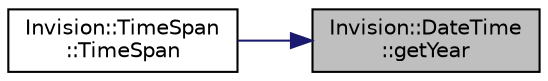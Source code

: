 digraph "Invision::DateTime::getYear"
{
 // LATEX_PDF_SIZE
  edge [fontname="Helvetica",fontsize="10",labelfontname="Helvetica",labelfontsize="10"];
  node [fontname="Helvetica",fontsize="10",shape=record];
  rankdir="RL";
  Node1 [label="Invision::DateTime\l::getYear",height=0.2,width=0.4,color="black", fillcolor="grey75", style="filled", fontcolor="black",tooltip=" "];
  Node1 -> Node2 [dir="back",color="midnightblue",fontsize="10",style="solid",fontname="Helvetica"];
  Node2 [label="Invision::TimeSpan\l::TimeSpan",height=0.2,width=0.4,color="black", fillcolor="white", style="filled",URL="$class_invision_1_1_time_span.html#a066160eeaee2059a9d7e54f35a1cd4bc",tooltip=" "];
}
